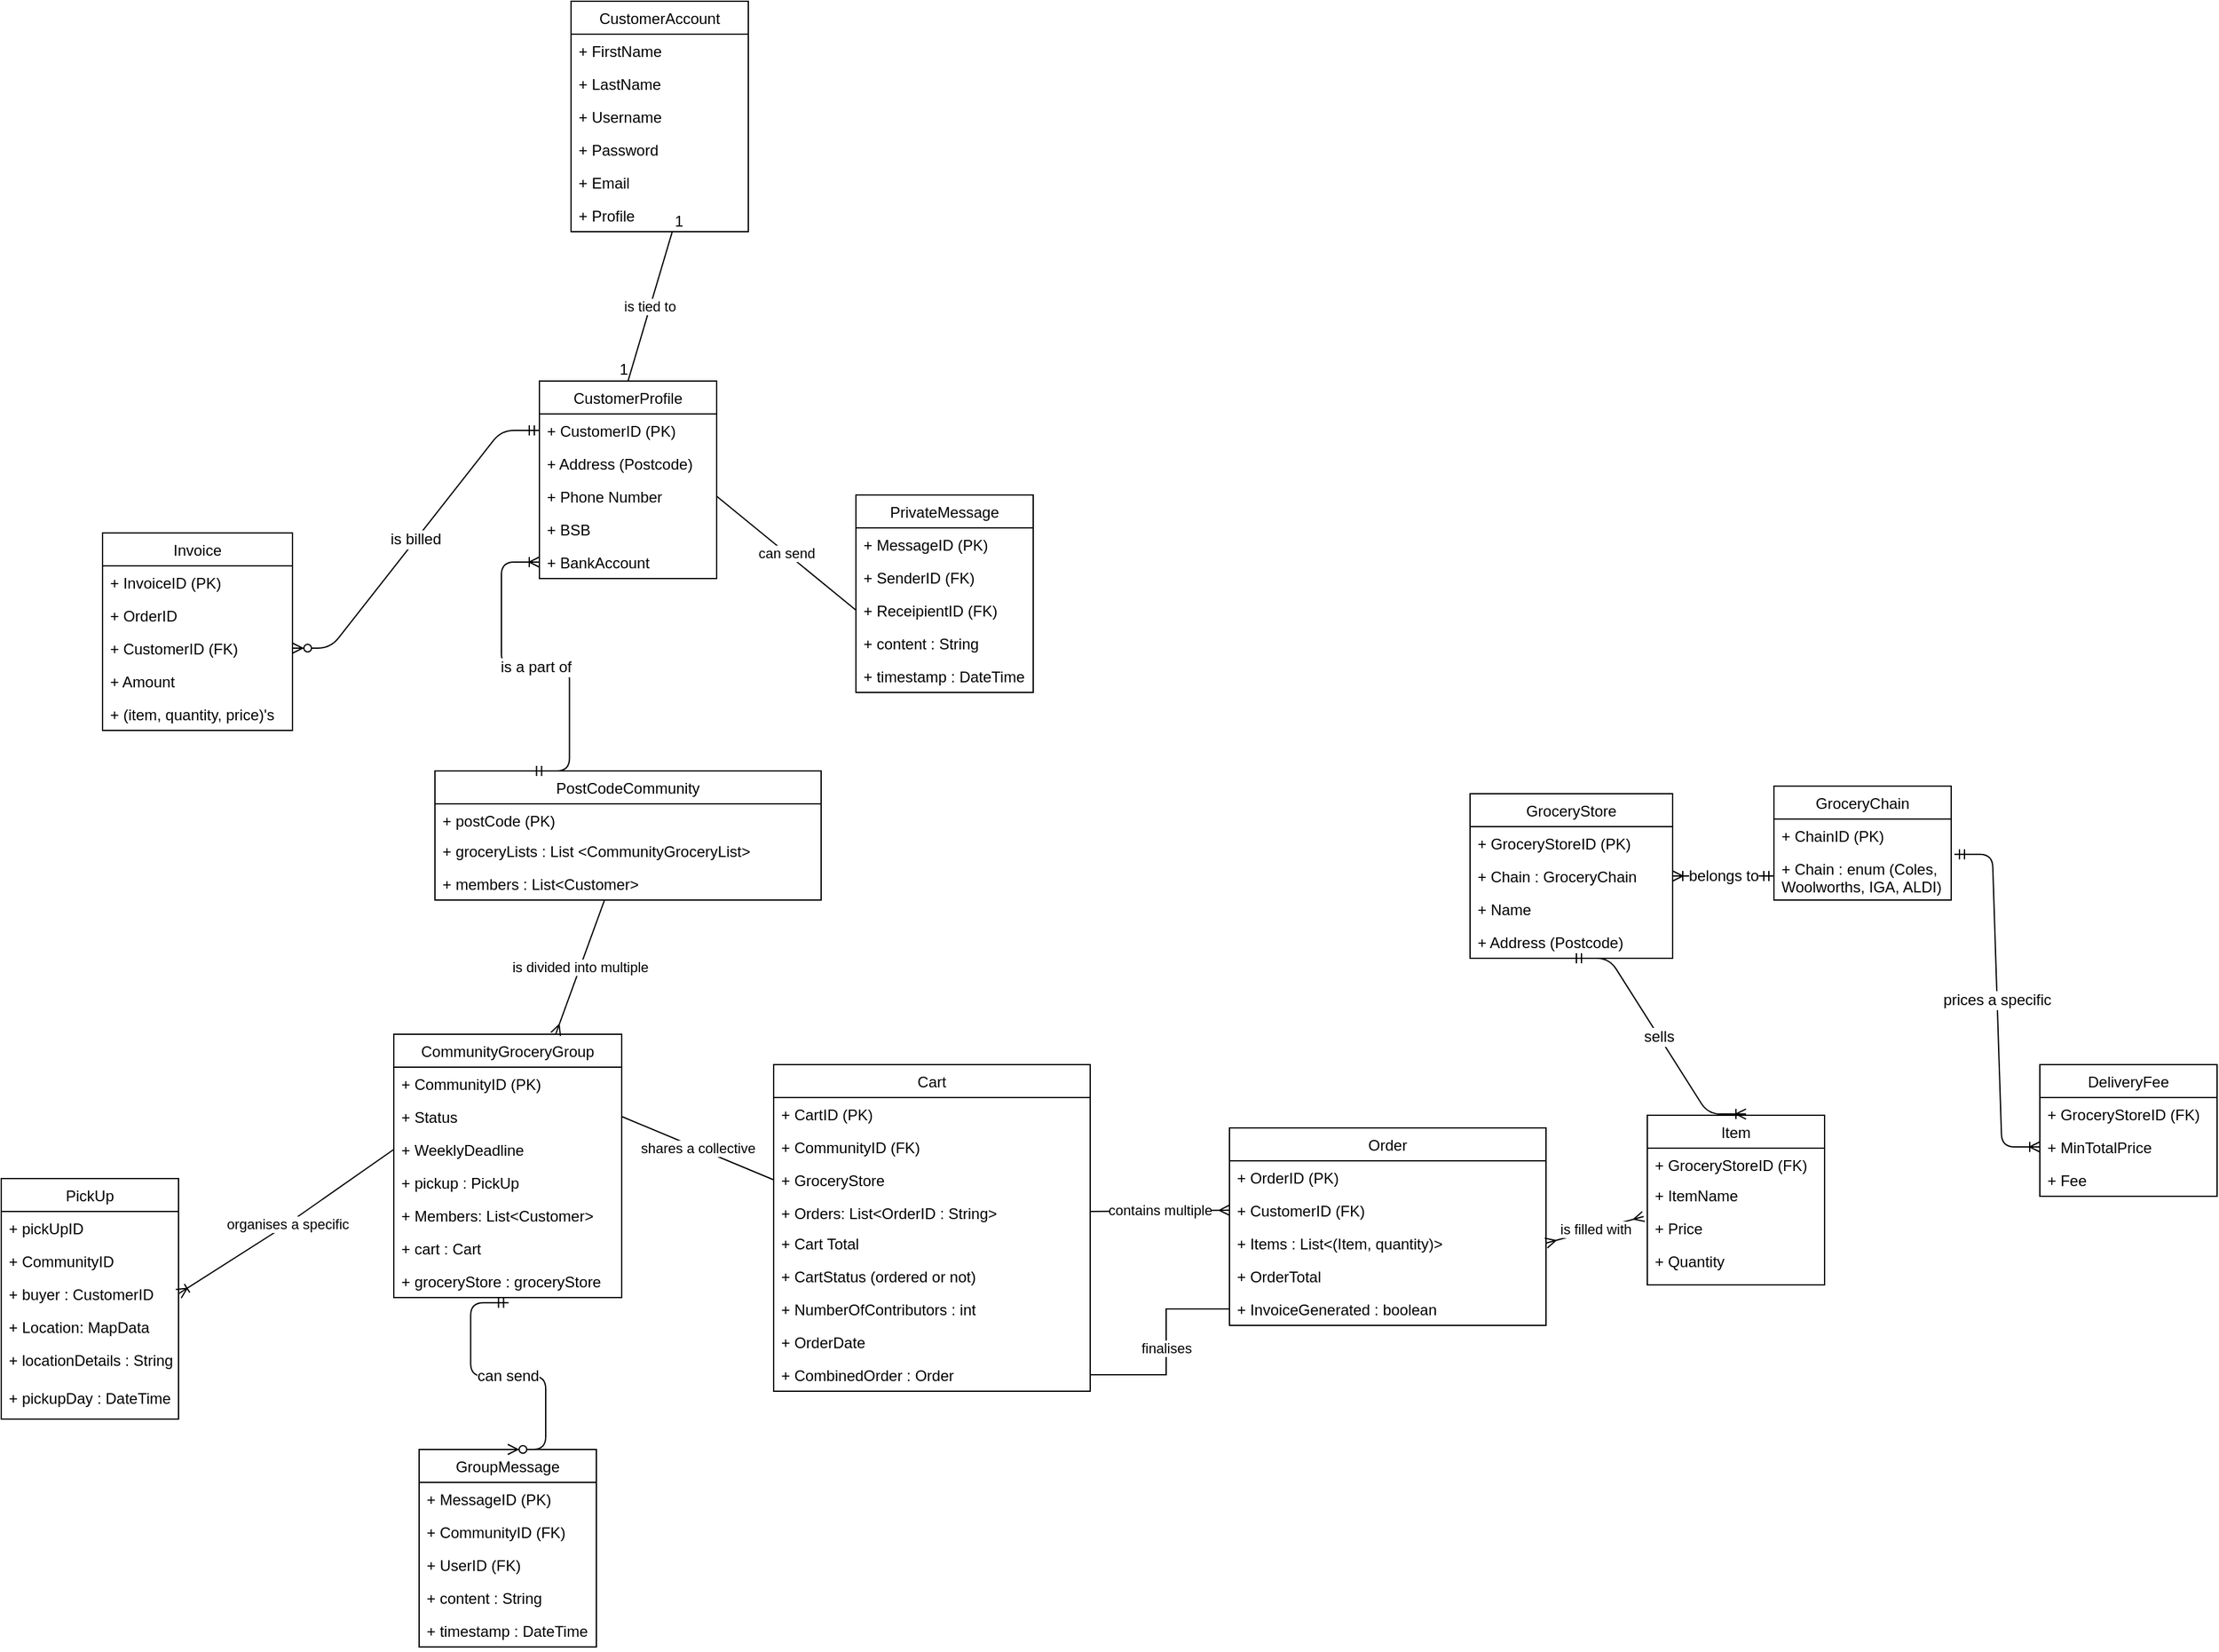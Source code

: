 <mxfile version="14.6.0" type="google"><diagram id="77to0YGlHH7zovtqZMgX" name="Page-1"><mxGraphModel dx="4001" dy="4062" grid="1" gridSize="10" guides="1" tooltips="1" connect="1" arrows="1" fold="1" page="1" pageScale="1" pageWidth="2339" pageHeight="3300" math="0" shadow="0"><root><mxCell id="0"/><mxCell id="1" parent="0"/><mxCell id="16XkYCb2uNVjxsEpFUgX-1" value="CustomerProfile" style="swimlane;fontStyle=0;childLayout=stackLayout;horizontal=1;startSize=26;fillColor=none;horizontalStack=0;resizeParent=1;resizeParentMax=0;resizeLast=0;collapsible=1;marginBottom=0;" parent="1" vertex="1"><mxGeometry x="185" y="-10" width="140" height="156" as="geometry"/></mxCell><mxCell id="16XkYCb2uNVjxsEpFUgX-29" value="+ CustomerID (PK)" style="text;strokeColor=none;fillColor=none;align=left;verticalAlign=top;spacingLeft=4;spacingRight=4;overflow=hidden;rotatable=0;points=[[0,0.5],[1,0.5]];portConstraint=eastwest;" parent="16XkYCb2uNVjxsEpFUgX-1" vertex="1"><mxGeometry y="26" width="140" height="26" as="geometry"/></mxCell><mxCell id="16XkYCb2uNVjxsEpFUgX-4" value="+ Address (Postcode)" style="text;strokeColor=none;fillColor=none;align=left;verticalAlign=top;spacingLeft=4;spacingRight=4;overflow=hidden;rotatable=0;points=[[0,0.5],[1,0.5]];portConstraint=eastwest;" parent="16XkYCb2uNVjxsEpFUgX-1" vertex="1"><mxGeometry y="52" width="140" height="26" as="geometry"/></mxCell><mxCell id="86bPKLTp6d_m0hgrl0M5-3" value="+ Phone Number" style="text;strokeColor=none;fillColor=none;align=left;verticalAlign=top;spacingLeft=4;spacingRight=4;overflow=hidden;rotatable=0;points=[[0,0.5],[1,0.5]];portConstraint=eastwest;" parent="16XkYCb2uNVjxsEpFUgX-1" vertex="1"><mxGeometry y="78" width="140" height="26" as="geometry"/></mxCell><mxCell id="jfZvsdtuBw11mJ6-OYpq-1" value="+ BSB" style="text;strokeColor=none;fillColor=none;align=left;verticalAlign=top;spacingLeft=4;spacingRight=4;overflow=hidden;rotatable=0;points=[[0,0.5],[1,0.5]];portConstraint=eastwest;" vertex="1" parent="16XkYCb2uNVjxsEpFUgX-1"><mxGeometry y="104" width="140" height="26" as="geometry"/></mxCell><mxCell id="ETIVRqFMCiEEOT35DWwE-8" value="+ BankAccount" style="text;strokeColor=none;fillColor=none;align=left;verticalAlign=top;spacingLeft=4;spacingRight=4;overflow=hidden;rotatable=0;points=[[0,0.5],[1,0.5]];portConstraint=eastwest;" parent="16XkYCb2uNVjxsEpFUgX-1" vertex="1"><mxGeometry y="130" width="140" height="26" as="geometry"/></mxCell><mxCell id="16XkYCb2uNVjxsEpFUgX-5" value="Item" style="swimlane;fontStyle=0;childLayout=stackLayout;horizontal=1;startSize=26;fillColor=none;horizontalStack=0;resizeParent=1;resizeParentMax=0;resizeLast=0;collapsible=1;marginBottom=0;" parent="1" vertex="1"><mxGeometry x="1060" y="570" width="140" height="134" as="geometry"/></mxCell><mxCell id="ETIVRqFMCiEEOT35DWwE-1" value="+ GroceryStoreID (FK)" style="text;strokeColor=none;fillColor=none;align=left;verticalAlign=top;spacingLeft=4;spacingRight=4;overflow=hidden;rotatable=0;points=[[0,0.5],[1,0.5]];portConstraint=eastwest;" parent="16XkYCb2uNVjxsEpFUgX-5" vertex="1"><mxGeometry y="26" width="140" height="24" as="geometry"/></mxCell><mxCell id="16XkYCb2uNVjxsEpFUgX-6" value="+ ItemName" style="text;strokeColor=none;fillColor=none;align=left;verticalAlign=top;spacingLeft=4;spacingRight=4;overflow=hidden;rotatable=0;points=[[0,0.5],[1,0.5]];portConstraint=eastwest;" parent="16XkYCb2uNVjxsEpFUgX-5" vertex="1"><mxGeometry y="50" width="140" height="26" as="geometry"/></mxCell><mxCell id="16XkYCb2uNVjxsEpFUgX-7" value="+ Price" style="text;strokeColor=none;fillColor=none;align=left;verticalAlign=top;spacingLeft=4;spacingRight=4;overflow=hidden;rotatable=0;points=[[0,0.5],[1,0.5]];portConstraint=eastwest;" parent="16XkYCb2uNVjxsEpFUgX-5" vertex="1"><mxGeometry y="76" width="140" height="26" as="geometry"/></mxCell><mxCell id="16XkYCb2uNVjxsEpFUgX-8" value="+ Quantity" style="text;strokeColor=none;fillColor=none;align=left;verticalAlign=top;spacingLeft=4;spacingRight=4;overflow=hidden;rotatable=0;points=[[0,0.5],[1,0.5]];portConstraint=eastwest;" parent="16XkYCb2uNVjxsEpFUgX-5" vertex="1"><mxGeometry y="102" width="140" height="32" as="geometry"/></mxCell><mxCell id="16XkYCb2uNVjxsEpFUgX-9" value="GroceryStore" style="swimlane;fontStyle=0;childLayout=stackLayout;horizontal=1;startSize=26;fillColor=none;horizontalStack=0;resizeParent=1;resizeParentMax=0;resizeLast=0;collapsible=1;marginBottom=0;" parent="1" vertex="1"><mxGeometry x="920" y="316" width="160" height="130" as="geometry"/></mxCell><mxCell id="16XkYCb2uNVjxsEpFUgX-28" value="+ GroceryStoreID (PK)" style="text;strokeColor=none;fillColor=none;align=left;verticalAlign=top;spacingLeft=4;spacingRight=4;overflow=hidden;rotatable=0;points=[[0,0.5],[1,0.5]];portConstraint=eastwest;" parent="16XkYCb2uNVjxsEpFUgX-9" vertex="1"><mxGeometry y="26" width="160" height="26" as="geometry"/></mxCell><mxCell id="16XkYCb2uNVjxsEpFUgX-40" value="+ Chain : GroceryChain" style="text;strokeColor=none;fillColor=none;align=left;verticalAlign=top;spacingLeft=4;spacingRight=4;overflow=hidden;rotatable=0;points=[[0,0.5],[1,0.5]];portConstraint=eastwest;" parent="16XkYCb2uNVjxsEpFUgX-9" vertex="1"><mxGeometry y="52" width="160" height="26" as="geometry"/></mxCell><mxCell id="16XkYCb2uNVjxsEpFUgX-10" value="+ Name" style="text;strokeColor=none;fillColor=none;align=left;verticalAlign=top;spacingLeft=4;spacingRight=4;overflow=hidden;rotatable=0;points=[[0,0.5],[1,0.5]];portConstraint=eastwest;" parent="16XkYCb2uNVjxsEpFUgX-9" vertex="1"><mxGeometry y="78" width="160" height="26" as="geometry"/></mxCell><mxCell id="16XkYCb2uNVjxsEpFUgX-11" value="+ Address (Postcode)" style="text;strokeColor=none;fillColor=none;align=left;verticalAlign=top;spacingLeft=4;spacingRight=4;overflow=hidden;rotatable=0;points=[[0,0.5],[1,0.5]];portConstraint=eastwest;" parent="16XkYCb2uNVjxsEpFUgX-9" vertex="1"><mxGeometry y="104" width="160" height="26" as="geometry"/></mxCell><mxCell id="86bPKLTp6d_m0hgrl0M5-4" value="CommunityGroceryGroup" style="swimlane;fontStyle=0;childLayout=stackLayout;horizontal=1;startSize=26;fillColor=none;horizontalStack=0;resizeParent=1;resizeParentMax=0;resizeLast=0;collapsible=1;marginBottom=0;" parent="1" vertex="1"><mxGeometry x="70" y="506" width="180" height="208" as="geometry"/></mxCell><mxCell id="86bPKLTp6d_m0hgrl0M5-5" value="+ CommunityID (PK)" style="text;strokeColor=none;fillColor=none;align=left;verticalAlign=top;spacingLeft=4;spacingRight=4;overflow=hidden;rotatable=0;points=[[0,0.5],[1,0.5]];portConstraint=eastwest;" parent="86bPKLTp6d_m0hgrl0M5-4" vertex="1"><mxGeometry y="26" width="180" height="26" as="geometry"/></mxCell><mxCell id="86bPKLTp6d_m0hgrl0M5-15" value="+ Status" style="text;strokeColor=none;fillColor=none;align=left;verticalAlign=top;spacingLeft=4;spacingRight=4;overflow=hidden;rotatable=0;points=[[0,0.5],[1,0.5]];portConstraint=eastwest;" parent="86bPKLTp6d_m0hgrl0M5-4" vertex="1"><mxGeometry y="52" width="180" height="26" as="geometry"/></mxCell><mxCell id="86bPKLTp6d_m0hgrl0M5-6" value="+ WeeklyDeadline" style="text;strokeColor=none;fillColor=none;align=left;verticalAlign=top;spacingLeft=4;spacingRight=4;overflow=hidden;rotatable=0;points=[[0,0.5],[1,0.5]];portConstraint=eastwest;" parent="86bPKLTp6d_m0hgrl0M5-4" vertex="1"><mxGeometry y="78" width="180" height="26" as="geometry"/></mxCell><mxCell id="86bPKLTp6d_m0hgrl0M5-47" value="+ pickup : PickUp" style="text;strokeColor=none;fillColor=none;align=left;verticalAlign=top;spacingLeft=4;spacingRight=4;overflow=hidden;rotatable=0;points=[[0,0.5],[1,0.5]];portConstraint=eastwest;" parent="86bPKLTp6d_m0hgrl0M5-4" vertex="1"><mxGeometry y="104" width="180" height="26" as="geometry"/></mxCell><mxCell id="86bPKLTp6d_m0hgrl0M5-10" value="+ Members: List&lt;Customer&gt;" style="text;strokeColor=none;fillColor=none;align=left;verticalAlign=top;spacingLeft=4;spacingRight=4;overflow=hidden;rotatable=0;points=[[0,0.5],[1,0.5]];portConstraint=eastwest;" parent="86bPKLTp6d_m0hgrl0M5-4" vertex="1"><mxGeometry y="130" width="180" height="26" as="geometry"/></mxCell><mxCell id="86bPKLTp6d_m0hgrl0M5-56" value="+ cart : Cart" style="text;strokeColor=none;fillColor=none;align=left;verticalAlign=top;spacingLeft=4;spacingRight=4;overflow=hidden;rotatable=0;points=[[0,0.5],[1,0.5]];portConstraint=eastwest;" parent="86bPKLTp6d_m0hgrl0M5-4" vertex="1"><mxGeometry y="156" width="180" height="26" as="geometry"/></mxCell><mxCell id="86bPKLTp6d_m0hgrl0M5-70" value="+ groceryStore : groceryStore" style="text;strokeColor=none;fillColor=none;align=left;verticalAlign=top;spacingLeft=4;spacingRight=4;overflow=hidden;rotatable=0;points=[[0,0.5],[1,0.5]];portConstraint=eastwest;" parent="86bPKLTp6d_m0hgrl0M5-4" vertex="1"><mxGeometry y="182" width="180" height="26" as="geometry"/></mxCell><mxCell id="86bPKLTp6d_m0hgrl0M5-71" value="shares a collective" style="edgeStyle=none;rounded=0;orthogonalLoop=1;jettySize=auto;html=1;exitX=0;exitY=0.5;exitDx=0;exitDy=0;startArrow=none;startFill=0;endArrow=none;endFill=0;entryX=1;entryY=0.5;entryDx=0;entryDy=0;" parent="1" source="86bPKLTp6d_m0hgrl0M5-35" target="86bPKLTp6d_m0hgrl0M5-15" edge="1"><mxGeometry relative="1" as="geometry"/></mxCell><mxCell id="86bPKLTp6d_m0hgrl0M5-11" value="Cart" style="swimlane;fontStyle=0;childLayout=stackLayout;horizontal=1;startSize=26;fillColor=none;horizontalStack=0;resizeParent=1;resizeParentMax=0;resizeLast=0;collapsible=1;marginBottom=0;" parent="1" vertex="1"><mxGeometry x="370" y="530" width="250" height="258" as="geometry"/></mxCell><mxCell id="86bPKLTp6d_m0hgrl0M5-12" value="+ CartID (PK)" style="text;strokeColor=none;fillColor=none;align=left;verticalAlign=top;spacingLeft=4;spacingRight=4;overflow=hidden;rotatable=0;points=[[0,0.5],[1,0.5]];portConstraint=eastwest;" parent="86bPKLTp6d_m0hgrl0M5-11" vertex="1"><mxGeometry y="26" width="250" height="26" as="geometry"/></mxCell><mxCell id="86bPKLTp6d_m0hgrl0M5-13" value="+ CommunityID (FK)" style="text;strokeColor=none;fillColor=none;align=left;verticalAlign=top;spacingLeft=4;spacingRight=4;overflow=hidden;rotatable=0;points=[[0,0.5],[1,0.5]];portConstraint=eastwest;" parent="86bPKLTp6d_m0hgrl0M5-11" vertex="1"><mxGeometry y="52" width="250" height="26" as="geometry"/></mxCell><mxCell id="86bPKLTp6d_m0hgrl0M5-35" value="+ GroceryStore" style="text;strokeColor=none;fillColor=none;align=left;verticalAlign=top;spacingLeft=4;spacingRight=4;overflow=hidden;rotatable=0;points=[[0,0.5],[1,0.5]];portConstraint=eastwest;" parent="86bPKLTp6d_m0hgrl0M5-11" vertex="1"><mxGeometry y="78" width="250" height="26" as="geometry"/></mxCell><mxCell id="86bPKLTp6d_m0hgrl0M5-14" value="+ Orders: List&lt;OrderID : String&gt;" style="text;strokeColor=none;fillColor=none;align=left;verticalAlign=top;spacingLeft=4;spacingRight=4;overflow=hidden;rotatable=0;points=[[0,0.5],[1,0.5]];portConstraint=eastwest;" parent="86bPKLTp6d_m0hgrl0M5-11" vertex="1"><mxGeometry y="104" width="250" height="24" as="geometry"/></mxCell><mxCell id="86bPKLTp6d_m0hgrl0M5-16" value="+ Cart Total" style="text;strokeColor=none;fillColor=none;align=left;verticalAlign=top;spacingLeft=4;spacingRight=4;overflow=hidden;rotatable=0;points=[[0,0.5],[1,0.5]];portConstraint=eastwest;" parent="86bPKLTp6d_m0hgrl0M5-11" vertex="1"><mxGeometry y="128" width="250" height="26" as="geometry"/></mxCell><mxCell id="86bPKLTp6d_m0hgrl0M5-17" value="+ CartStatus (ordered or not)" style="text;strokeColor=none;fillColor=none;align=left;verticalAlign=top;spacingLeft=4;spacingRight=4;overflow=hidden;rotatable=0;points=[[0,0.5],[1,0.5]];portConstraint=eastwest;" parent="86bPKLTp6d_m0hgrl0M5-11" vertex="1"><mxGeometry y="154" width="250" height="26" as="geometry"/></mxCell><mxCell id="86bPKLTp6d_m0hgrl0M5-18" value="+ NumberOfContributors : int" style="text;strokeColor=none;fillColor=none;align=left;verticalAlign=top;spacingLeft=4;spacingRight=4;overflow=hidden;rotatable=0;points=[[0,0.5],[1,0.5]];portConstraint=eastwest;" parent="86bPKLTp6d_m0hgrl0M5-11" vertex="1"><mxGeometry y="180" width="250" height="26" as="geometry"/></mxCell><mxCell id="86bPKLTp6d_m0hgrl0M5-24" value="+ OrderDate" style="text;strokeColor=none;fillColor=none;align=left;verticalAlign=top;spacingLeft=4;spacingRight=4;overflow=hidden;rotatable=0;points=[[0,0.5],[1,0.5]];portConstraint=eastwest;" parent="86bPKLTp6d_m0hgrl0M5-11" vertex="1"><mxGeometry y="206" width="250" height="26" as="geometry"/></mxCell><mxCell id="jrmq96Oe4ZigJ-4CSRYF-2" value="+ CombinedOrder : Order" style="text;strokeColor=none;fillColor=none;align=left;verticalAlign=top;spacingLeft=4;spacingRight=4;overflow=hidden;rotatable=0;points=[[0,0.5],[1,0.5]];portConstraint=eastwest;" parent="86bPKLTp6d_m0hgrl0M5-11" vertex="1"><mxGeometry y="232" width="250" height="26" as="geometry"/></mxCell><mxCell id="16XkYCb2uNVjxsEpFUgX-20" value="DeliveryFee" style="swimlane;fontStyle=0;childLayout=stackLayout;horizontal=1;startSize=26;fillColor=none;horizontalStack=0;resizeParent=1;resizeParentMax=0;resizeLast=0;collapsible=1;marginBottom=0;" parent="1" vertex="1"><mxGeometry x="1370" y="530" width="140" height="104" as="geometry"/></mxCell><mxCell id="16XkYCb2uNVjxsEpFUgX-21" value="+ GroceryStoreID (FK)" style="text;strokeColor=none;fillColor=none;align=left;verticalAlign=top;spacingLeft=4;spacingRight=4;overflow=hidden;rotatable=0;points=[[0,0.5],[1,0.5]];portConstraint=eastwest;" parent="16XkYCb2uNVjxsEpFUgX-20" vertex="1"><mxGeometry y="26" width="140" height="26" as="geometry"/></mxCell><mxCell id="16XkYCb2uNVjxsEpFUgX-27" value="+ MinTotalPrice" style="text;strokeColor=none;fillColor=none;align=left;verticalAlign=top;spacingLeft=4;spacingRight=4;overflow=hidden;rotatable=0;points=[[0,0.5],[1,0.5]];portConstraint=eastwest;" parent="16XkYCb2uNVjxsEpFUgX-20" vertex="1"><mxGeometry y="52" width="140" height="26" as="geometry"/></mxCell><mxCell id="16XkYCb2uNVjxsEpFUgX-22" value="+ Fee" style="text;strokeColor=none;fillColor=none;align=left;verticalAlign=top;spacingLeft=4;spacingRight=4;overflow=hidden;rotatable=0;points=[[0,0.5],[1,0.5]];portConstraint=eastwest;" parent="16XkYCb2uNVjxsEpFUgX-20" vertex="1"><mxGeometry y="78" width="140" height="26" as="geometry"/></mxCell><mxCell id="86bPKLTp6d_m0hgrl0M5-20" value="Invoice" style="swimlane;fontStyle=0;childLayout=stackLayout;horizontal=1;startSize=26;fillColor=none;horizontalStack=0;resizeParent=1;resizeParentMax=0;resizeLast=0;collapsible=1;marginBottom=0;" parent="1" vertex="1"><mxGeometry x="-160" y="110" width="150" height="156" as="geometry"/></mxCell><mxCell id="86bPKLTp6d_m0hgrl0M5-21" value="+ InvoiceID (PK)" style="text;strokeColor=none;fillColor=none;align=left;verticalAlign=top;spacingLeft=4;spacingRight=4;overflow=hidden;rotatable=0;points=[[0,0.5],[1,0.5]];portConstraint=eastwest;" parent="86bPKLTp6d_m0hgrl0M5-20" vertex="1"><mxGeometry y="26" width="150" height="26" as="geometry"/></mxCell><mxCell id="86bPKLTp6d_m0hgrl0M5-72" value="+ OrderID" style="text;strokeColor=none;fillColor=none;align=left;verticalAlign=top;spacingLeft=4;spacingRight=4;overflow=hidden;rotatable=0;points=[[0,0.5],[1,0.5]];portConstraint=eastwest;" parent="86bPKLTp6d_m0hgrl0M5-20" vertex="1"><mxGeometry y="52" width="150" height="26" as="geometry"/></mxCell><mxCell id="86bPKLTp6d_m0hgrl0M5-22" value="+ CustomerID (FK)" style="text;strokeColor=none;fillColor=none;align=left;verticalAlign=top;spacingLeft=4;spacingRight=4;overflow=hidden;rotatable=0;points=[[0,0.5],[1,0.5]];portConstraint=eastwest;" parent="86bPKLTp6d_m0hgrl0M5-20" vertex="1"><mxGeometry y="78" width="150" height="26" as="geometry"/></mxCell><mxCell id="86bPKLTp6d_m0hgrl0M5-23" value="+ Amount" style="text;strokeColor=none;fillColor=none;align=left;verticalAlign=top;spacingLeft=4;spacingRight=4;overflow=hidden;rotatable=0;points=[[0,0.5],[1,0.5]];portConstraint=eastwest;" parent="86bPKLTp6d_m0hgrl0M5-20" vertex="1"><mxGeometry y="104" width="150" height="26" as="geometry"/></mxCell><mxCell id="86bPKLTp6d_m0hgrl0M5-36" value="+ (item, quantity, price)'s" style="text;strokeColor=none;fillColor=none;align=left;verticalAlign=top;spacingLeft=4;spacingRight=4;overflow=hidden;rotatable=0;points=[[0,0.5],[1,0.5]];portConstraint=eastwest;" parent="86bPKLTp6d_m0hgrl0M5-20" vertex="1"><mxGeometry y="130" width="150" height="26" as="geometry"/></mxCell><mxCell id="86bPKLTp6d_m0hgrl0M5-69" value="is filled with" style="edgeStyle=none;rounded=0;orthogonalLoop=1;jettySize=auto;html=1;exitX=1;exitY=0.5;exitDx=0;exitDy=0;startArrow=ERmany;startFill=0;endArrow=ERmany;endFill=0;entryX=-0.021;entryY=0.154;entryDx=0;entryDy=0;entryPerimeter=0;" parent="1" source="86bPKLTp6d_m0hgrl0M5-28" target="16XkYCb2uNVjxsEpFUgX-7" edge="1"><mxGeometry relative="1" as="geometry"/></mxCell><mxCell id="86bPKLTp6d_m0hgrl0M5-25" value="Order" style="swimlane;fontStyle=0;childLayout=stackLayout;horizontal=1;startSize=26;fillColor=none;horizontalStack=0;resizeParent=1;resizeParentMax=0;resizeLast=0;collapsible=1;marginBottom=0;" parent="1" vertex="1"><mxGeometry x="730" y="580" width="250" height="156" as="geometry"/></mxCell><mxCell id="86bPKLTp6d_m0hgrl0M5-26" value="+ OrderID (PK)" style="text;strokeColor=none;fillColor=none;align=left;verticalAlign=top;spacingLeft=4;spacingRight=4;overflow=hidden;rotatable=0;points=[[0,0.5],[1,0.5]];portConstraint=eastwest;" parent="86bPKLTp6d_m0hgrl0M5-25" vertex="1"><mxGeometry y="26" width="250" height="26" as="geometry"/></mxCell><mxCell id="86bPKLTp6d_m0hgrl0M5-27" value="+ CustomerID (FK)" style="text;strokeColor=none;fillColor=none;align=left;verticalAlign=top;spacingLeft=4;spacingRight=4;overflow=hidden;rotatable=0;points=[[0,0.5],[1,0.5]];portConstraint=eastwest;" parent="86bPKLTp6d_m0hgrl0M5-25" vertex="1"><mxGeometry y="52" width="250" height="26" as="geometry"/></mxCell><mxCell id="86bPKLTp6d_m0hgrl0M5-28" value="+ Items : List&lt;(Item, quantity)&gt;" style="text;strokeColor=none;fillColor=none;align=left;verticalAlign=top;spacingLeft=4;spacingRight=4;overflow=hidden;rotatable=0;points=[[0,0.5],[1,0.5]];portConstraint=eastwest;" parent="86bPKLTp6d_m0hgrl0M5-25" vertex="1"><mxGeometry y="78" width="250" height="26" as="geometry"/></mxCell><mxCell id="86bPKLTp6d_m0hgrl0M5-29" value="+ OrderTotal" style="text;strokeColor=none;fillColor=none;align=left;verticalAlign=top;spacingLeft=4;spacingRight=4;overflow=hidden;rotatable=0;points=[[0,0.5],[1,0.5]];portConstraint=eastwest;" parent="86bPKLTp6d_m0hgrl0M5-25" vertex="1"><mxGeometry y="104" width="250" height="26" as="geometry"/></mxCell><mxCell id="86bPKLTp6d_m0hgrl0M5-73" value="+ InvoiceGenerated : boolean" style="text;strokeColor=none;fillColor=none;align=left;verticalAlign=top;spacingLeft=4;spacingRight=4;overflow=hidden;rotatable=0;points=[[0,0.5],[1,0.5]];portConstraint=eastwest;" parent="86bPKLTp6d_m0hgrl0M5-25" vertex="1"><mxGeometry y="130" width="250" height="26" as="geometry"/></mxCell><mxCell id="86bPKLTp6d_m0hgrl0M5-37" value="GroupMessage" style="swimlane;fontStyle=0;childLayout=stackLayout;horizontal=1;startSize=26;fillColor=none;horizontalStack=0;resizeParent=1;resizeParentMax=0;resizeLast=0;collapsible=1;marginBottom=0;" parent="1" vertex="1"><mxGeometry x="90" y="834" width="140" height="156" as="geometry"/></mxCell><mxCell id="86bPKLTp6d_m0hgrl0M5-38" value="+ MessageID (PK)" style="text;strokeColor=none;fillColor=none;align=left;verticalAlign=top;spacingLeft=4;spacingRight=4;overflow=hidden;rotatable=0;points=[[0,0.5],[1,0.5]];portConstraint=eastwest;" parent="86bPKLTp6d_m0hgrl0M5-37" vertex="1"><mxGeometry y="26" width="140" height="26" as="geometry"/></mxCell><mxCell id="86bPKLTp6d_m0hgrl0M5-39" value="+ CommunityID (FK)" style="text;strokeColor=none;fillColor=none;align=left;verticalAlign=top;spacingLeft=4;spacingRight=4;overflow=hidden;rotatable=0;points=[[0,0.5],[1,0.5]];portConstraint=eastwest;" parent="86bPKLTp6d_m0hgrl0M5-37" vertex="1"><mxGeometry y="52" width="140" height="26" as="geometry"/></mxCell><mxCell id="86bPKLTp6d_m0hgrl0M5-40" value="+ UserID (FK)" style="text;strokeColor=none;fillColor=none;align=left;verticalAlign=top;spacingLeft=4;spacingRight=4;overflow=hidden;rotatable=0;points=[[0,0.5],[1,0.5]];portConstraint=eastwest;" parent="86bPKLTp6d_m0hgrl0M5-37" vertex="1"><mxGeometry y="78" width="140" height="26" as="geometry"/></mxCell><mxCell id="86bPKLTp6d_m0hgrl0M5-41" value="+ content : String" style="text;strokeColor=none;fillColor=none;align=left;verticalAlign=top;spacingLeft=4;spacingRight=4;overflow=hidden;rotatable=0;points=[[0,0.5],[1,0.5]];portConstraint=eastwest;" parent="86bPKLTp6d_m0hgrl0M5-37" vertex="1"><mxGeometry y="104" width="140" height="26" as="geometry"/></mxCell><mxCell id="86bPKLTp6d_m0hgrl0M5-42" value="+ timestamp : DateTime" style="text;strokeColor=none;fillColor=none;align=left;verticalAlign=top;spacingLeft=4;spacingRight=4;overflow=hidden;rotatable=0;points=[[0,0.5],[1,0.5]];portConstraint=eastwest;" parent="86bPKLTp6d_m0hgrl0M5-37" vertex="1"><mxGeometry y="130" width="140" height="26" as="geometry"/></mxCell><mxCell id="86bPKLTp6d_m0hgrl0M5-43" value="PickUp" style="swimlane;fontStyle=0;childLayout=stackLayout;horizontal=1;startSize=26;fillColor=none;horizontalStack=0;resizeParent=1;resizeParentMax=0;resizeLast=0;collapsible=1;marginBottom=0;" parent="1" vertex="1"><mxGeometry x="-240" y="620" width="140" height="190" as="geometry"/></mxCell><mxCell id="86bPKLTp6d_m0hgrl0M5-44" value="+ pickUpID" style="text;strokeColor=none;fillColor=none;align=left;verticalAlign=top;spacingLeft=4;spacingRight=4;overflow=hidden;rotatable=0;points=[[0,0.5],[1,0.5]];portConstraint=eastwest;" parent="86bPKLTp6d_m0hgrl0M5-43" vertex="1"><mxGeometry y="26" width="140" height="26" as="geometry"/></mxCell><mxCell id="86bPKLTp6d_m0hgrl0M5-45" value="+ CommunityID" style="text;strokeColor=none;fillColor=none;align=left;verticalAlign=top;spacingLeft=4;spacingRight=4;overflow=hidden;rotatable=0;points=[[0,0.5],[1,0.5]];portConstraint=eastwest;" parent="86bPKLTp6d_m0hgrl0M5-43" vertex="1"><mxGeometry y="52" width="140" height="26" as="geometry"/></mxCell><mxCell id="86bPKLTp6d_m0hgrl0M5-46" value="+ buyer : CustomerID" style="text;strokeColor=none;fillColor=none;align=left;verticalAlign=top;spacingLeft=4;spacingRight=4;overflow=hidden;rotatable=0;points=[[0,0.5],[1,0.5]];portConstraint=eastwest;" parent="86bPKLTp6d_m0hgrl0M5-43" vertex="1"><mxGeometry y="78" width="140" height="26" as="geometry"/></mxCell><mxCell id="86bPKLTp6d_m0hgrl0M5-48" value="+ Location: MapData" style="text;strokeColor=none;fillColor=none;align=left;verticalAlign=top;spacingLeft=4;spacingRight=4;overflow=hidden;rotatable=0;points=[[0,0.5],[1,0.5]];portConstraint=eastwest;" parent="86bPKLTp6d_m0hgrl0M5-43" vertex="1"><mxGeometry y="104" width="140" height="26" as="geometry"/></mxCell><mxCell id="86bPKLTp6d_m0hgrl0M5-49" value="+ locationDetails : String" style="text;strokeColor=none;fillColor=none;align=left;verticalAlign=top;spacingLeft=4;spacingRight=4;overflow=hidden;rotatable=0;points=[[0,0.5],[1,0.5]];portConstraint=eastwest;" parent="86bPKLTp6d_m0hgrl0M5-43" vertex="1"><mxGeometry y="130" width="140" height="30" as="geometry"/></mxCell><mxCell id="86bPKLTp6d_m0hgrl0M5-50" value="+ pickupDay : DateTime" style="text;strokeColor=none;fillColor=none;align=left;verticalAlign=top;spacingLeft=4;spacingRight=4;overflow=hidden;rotatable=0;points=[[0,0.5],[1,0.5]];portConstraint=eastwest;" parent="86bPKLTp6d_m0hgrl0M5-43" vertex="1"><mxGeometry y="160" width="140" height="30" as="geometry"/></mxCell><mxCell id="ETIVRqFMCiEEOT35DWwE-2" value="PrivateMessage" style="swimlane;fontStyle=0;childLayout=stackLayout;horizontal=1;startSize=26;fillColor=none;horizontalStack=0;resizeParent=1;resizeParentMax=0;resizeLast=0;collapsible=1;marginBottom=0;" parent="1" vertex="1"><mxGeometry x="435" y="80" width="140" height="156" as="geometry"/></mxCell><mxCell id="ETIVRqFMCiEEOT35DWwE-3" value="+ MessageID (PK)" style="text;strokeColor=none;fillColor=none;align=left;verticalAlign=top;spacingLeft=4;spacingRight=4;overflow=hidden;rotatable=0;points=[[0,0.5],[1,0.5]];portConstraint=eastwest;" parent="ETIVRqFMCiEEOT35DWwE-2" vertex="1"><mxGeometry y="26" width="140" height="26" as="geometry"/></mxCell><mxCell id="ETIVRqFMCiEEOT35DWwE-4" value="+ SenderID (FK)" style="text;strokeColor=none;fillColor=none;align=left;verticalAlign=top;spacingLeft=4;spacingRight=4;overflow=hidden;rotatable=0;points=[[0,0.5],[1,0.5]];portConstraint=eastwest;" parent="ETIVRqFMCiEEOT35DWwE-2" vertex="1"><mxGeometry y="52" width="140" height="26" as="geometry"/></mxCell><mxCell id="ETIVRqFMCiEEOT35DWwE-5" value="+ ReceipientID (FK)" style="text;strokeColor=none;fillColor=none;align=left;verticalAlign=top;spacingLeft=4;spacingRight=4;overflow=hidden;rotatable=0;points=[[0,0.5],[1,0.5]];portConstraint=eastwest;" parent="ETIVRqFMCiEEOT35DWwE-2" vertex="1"><mxGeometry y="78" width="140" height="26" as="geometry"/></mxCell><mxCell id="ETIVRqFMCiEEOT35DWwE-6" value="+ content : String" style="text;strokeColor=none;fillColor=none;align=left;verticalAlign=top;spacingLeft=4;spacingRight=4;overflow=hidden;rotatable=0;points=[[0,0.5],[1,0.5]];portConstraint=eastwest;" parent="ETIVRqFMCiEEOT35DWwE-2" vertex="1"><mxGeometry y="104" width="140" height="26" as="geometry"/></mxCell><mxCell id="ETIVRqFMCiEEOT35DWwE-7" value="+ timestamp : DateTime" style="text;strokeColor=none;fillColor=none;align=left;verticalAlign=top;spacingLeft=4;spacingRight=4;overflow=hidden;rotatable=0;points=[[0,0.5],[1,0.5]];portConstraint=eastwest;" parent="ETIVRqFMCiEEOT35DWwE-2" vertex="1"><mxGeometry y="130" width="140" height="26" as="geometry"/></mxCell><mxCell id="ETIVRqFMCiEEOT35DWwE-22" value="CustomerAccount" style="swimlane;fontStyle=0;childLayout=stackLayout;horizontal=1;startSize=26;fillColor=none;horizontalStack=0;resizeParent=1;resizeParentMax=0;resizeLast=0;collapsible=1;marginBottom=0;" parent="1" vertex="1"><mxGeometry x="210" y="-310" width="140" height="182" as="geometry"/></mxCell><mxCell id="ETIVRqFMCiEEOT35DWwE-17" value="+ FirstName" style="text;strokeColor=none;fillColor=none;align=left;verticalAlign=top;spacingLeft=4;spacingRight=4;overflow=hidden;rotatable=0;points=[[0,0.5],[1,0.5]];portConstraint=eastwest;" parent="ETIVRqFMCiEEOT35DWwE-22" vertex="1"><mxGeometry y="26" width="140" height="26" as="geometry"/></mxCell><mxCell id="ETIVRqFMCiEEOT35DWwE-18" value="+ LastName" style="text;strokeColor=none;fillColor=none;align=left;verticalAlign=top;spacingLeft=4;spacingRight=4;overflow=hidden;rotatable=0;points=[[0,0.5],[1,0.5]];portConstraint=eastwest;" parent="ETIVRqFMCiEEOT35DWwE-22" vertex="1"><mxGeometry y="52" width="140" height="26" as="geometry"/></mxCell><mxCell id="ETIVRqFMCiEEOT35DWwE-21" value="+ Username" style="text;strokeColor=none;fillColor=none;align=left;verticalAlign=top;spacingLeft=4;spacingRight=4;overflow=hidden;rotatable=0;points=[[0,0.5],[1,0.5]];portConstraint=eastwest;" parent="ETIVRqFMCiEEOT35DWwE-22" vertex="1"><mxGeometry y="78" width="140" height="26" as="geometry"/></mxCell><mxCell id="ETIVRqFMCiEEOT35DWwE-19" value="+ Password" style="text;strokeColor=none;fillColor=none;align=left;verticalAlign=top;spacingLeft=4;spacingRight=4;overflow=hidden;rotatable=0;points=[[0,0.5],[1,0.5]];portConstraint=eastwest;" parent="ETIVRqFMCiEEOT35DWwE-22" vertex="1"><mxGeometry y="104" width="140" height="26" as="geometry"/></mxCell><mxCell id="ETIVRqFMCiEEOT35DWwE-27" value="+ Email" style="text;strokeColor=none;fillColor=none;align=left;verticalAlign=top;spacingLeft=4;spacingRight=4;overflow=hidden;rotatable=0;points=[[0,0.5],[1,0.5]];portConstraint=eastwest;" parent="ETIVRqFMCiEEOT35DWwE-22" vertex="1"><mxGeometry y="130" width="140" height="26" as="geometry"/></mxCell><mxCell id="ETIVRqFMCiEEOT35DWwE-20" value="+ Profile" style="text;strokeColor=none;fillColor=none;align=left;verticalAlign=top;spacingLeft=4;spacingRight=4;overflow=hidden;rotatable=0;points=[[0,0.5],[1,0.5]];portConstraint=eastwest;" parent="ETIVRqFMCiEEOT35DWwE-22" vertex="1"><mxGeometry y="156" width="140" height="26" as="geometry"/></mxCell><mxCell id="86bPKLTp6d_m0hgrl0M5-59" value="is divided into multiple" style="edgeStyle=none;rounded=0;orthogonalLoop=1;jettySize=auto;html=1;endArrow=ERmany;endFill=0;" parent="1" source="86bPKLTp6d_m0hgrl0M5-52" target="86bPKLTp6d_m0hgrl0M5-4" edge="1"><mxGeometry relative="1" as="geometry"/></mxCell><mxCell id="86bPKLTp6d_m0hgrl0M5-52" value="PostCodeCommunity" style="swimlane;fontStyle=0;childLayout=stackLayout;horizontal=1;startSize=26;fillColor=none;horizontalStack=0;resizeParent=1;resizeParentMax=0;resizeLast=0;collapsible=1;marginBottom=0;" parent="1" vertex="1"><mxGeometry x="102.5" y="298" width="305" height="102" as="geometry"/></mxCell><mxCell id="86bPKLTp6d_m0hgrl0M5-53" value="+ postCode (PK)" style="text;strokeColor=none;fillColor=none;align=left;verticalAlign=top;spacingLeft=4;spacingRight=4;overflow=hidden;rotatable=0;points=[[0,0.5],[1,0.5]];portConstraint=eastwest;" parent="86bPKLTp6d_m0hgrl0M5-52" vertex="1"><mxGeometry y="26" width="305" height="24" as="geometry"/></mxCell><mxCell id="86bPKLTp6d_m0hgrl0M5-54" value="+ groceryLists : List &lt;CommunityGroceryList&gt;" style="text;strokeColor=none;fillColor=none;align=left;verticalAlign=top;spacingLeft=4;spacingRight=4;overflow=hidden;rotatable=0;points=[[0,0.5],[1,0.5]];portConstraint=eastwest;" parent="86bPKLTp6d_m0hgrl0M5-52" vertex="1"><mxGeometry y="50" width="305" height="26" as="geometry"/></mxCell><mxCell id="86bPKLTp6d_m0hgrl0M5-55" value="+ members : List&lt;Customer&gt;" style="text;strokeColor=none;fillColor=none;align=left;verticalAlign=top;spacingLeft=4;spacingRight=4;overflow=hidden;rotatable=0;points=[[0,0.5],[1,0.5]];portConstraint=eastwest;" parent="86bPKLTp6d_m0hgrl0M5-52" vertex="1"><mxGeometry y="76" width="305" height="26" as="geometry"/></mxCell><mxCell id="ETIVRqFMCiEEOT35DWwE-28" value="is tied to" style="endArrow=none;html=1;rounded=0;exitX=0.571;exitY=1;exitDx=0;exitDy=0;exitPerimeter=0;entryX=0.5;entryY=0;entryDx=0;entryDy=0;" parent="1" source="ETIVRqFMCiEEOT35DWwE-20" target="16XkYCb2uNVjxsEpFUgX-1" edge="1"><mxGeometry relative="1" as="geometry"><mxPoint x="240" y="30" as="sourcePoint"/><mxPoint x="400" y="30" as="targetPoint"/></mxGeometry></mxCell><mxCell id="ETIVRqFMCiEEOT35DWwE-29" value="1" style="resizable=0;html=1;align=left;verticalAlign=bottom;" parent="ETIVRqFMCiEEOT35DWwE-28" connectable="0" vertex="1"><mxGeometry x="-1" relative="1" as="geometry"/></mxCell><mxCell id="ETIVRqFMCiEEOT35DWwE-30" value="1" style="resizable=0;html=1;align=right;verticalAlign=bottom;" parent="ETIVRqFMCiEEOT35DWwE-28" connectable="0" vertex="1"><mxGeometry x="1" relative="1" as="geometry"/></mxCell><mxCell id="86bPKLTp6d_m0hgrl0M5-62" value="organises a specific" style="edgeStyle=none;rounded=0;orthogonalLoop=1;jettySize=auto;html=1;exitX=0;exitY=0.5;exitDx=0;exitDy=0;entryX=1;entryY=0.5;entryDx=0;entryDy=0;endArrow=ERoneToMany;endFill=0;" parent="1" source="86bPKLTp6d_m0hgrl0M5-6" target="86bPKLTp6d_m0hgrl0M5-46" edge="1"><mxGeometry relative="1" as="geometry"><Array as="points"><mxPoint x="-20" y="660"/></Array></mxGeometry></mxCell><mxCell id="ETIVRqFMCiEEOT35DWwE-31" value="is a part of" style="edgeStyle=entityRelationEdgeStyle;fontSize=12;html=1;endArrow=ERoneToMany;startArrow=ERmandOne;exitX=0.25;exitY=0;exitDx=0;exitDy=0;entryX=0;entryY=0.5;entryDx=0;entryDy=0;" parent="1" source="86bPKLTp6d_m0hgrl0M5-52" target="ETIVRqFMCiEEOT35DWwE-8" edge="1"><mxGeometry width="100" height="100" relative="1" as="geometry"><mxPoint x="270" y="250" as="sourcePoint"/><mxPoint x="370" y="150" as="targetPoint"/></mxGeometry></mxCell><mxCell id="ETIVRqFMCiEEOT35DWwE-32" value="is billed" style="edgeStyle=entityRelationEdgeStyle;fontSize=12;html=1;endArrow=ERzeroToMany;startArrow=ERmandOne;exitX=0;exitY=0.5;exitDx=0;exitDy=0;entryX=1;entryY=0.5;entryDx=0;entryDy=0;" parent="1" source="16XkYCb2uNVjxsEpFUgX-29" target="86bPKLTp6d_m0hgrl0M5-22" edge="1"><mxGeometry width="100" height="100" relative="1" as="geometry"><mxPoint x="680" y="240" as="sourcePoint"/><mxPoint x="780" y="140" as="targetPoint"/></mxGeometry></mxCell><mxCell id="ETIVRqFMCiEEOT35DWwE-33" value="can send" style="edgeStyle=entityRelationEdgeStyle;fontSize=12;html=1;endArrow=ERzeroToMany;startArrow=ERmandOne;exitX=0.504;exitY=1.159;exitDx=0;exitDy=0;exitPerimeter=0;entryX=0.5;entryY=0;entryDx=0;entryDy=0;" parent="1" source="86bPKLTp6d_m0hgrl0M5-70" target="86bPKLTp6d_m0hgrl0M5-37" edge="1"><mxGeometry width="100" height="100" relative="1" as="geometry"><mxPoint x="440" y="554" as="sourcePoint"/><mxPoint x="150" y="834" as="targetPoint"/></mxGeometry></mxCell><mxCell id="86bPKLTp6d_m0hgrl0M5-67" value="contains multiple" style="edgeStyle=none;rounded=0;orthogonalLoop=1;jettySize=auto;html=1;exitX=0;exitY=0.5;exitDx=0;exitDy=0;entryX=1;entryY=0.5;entryDx=0;entryDy=0;startArrow=ERmany;startFill=0;endArrow=none;endFill=0;" parent="1" source="86bPKLTp6d_m0hgrl0M5-27" target="86bPKLTp6d_m0hgrl0M5-14" edge="1"><mxGeometry relative="1" as="geometry"/></mxCell><mxCell id="16XkYCb2uNVjxsEpFUgX-41" value="GroceryChain" style="swimlane;fontStyle=0;childLayout=stackLayout;horizontal=1;startSize=26;fillColor=none;horizontalStack=0;resizeParent=1;resizeParentMax=0;resizeLast=0;collapsible=1;marginBottom=0;" parent="1" vertex="1"><mxGeometry x="1160" y="310" width="140" height="90" as="geometry"/></mxCell><mxCell id="16XkYCb2uNVjxsEpFUgX-42" value="+ ChainID (PK)" style="text;strokeColor=none;fillColor=none;align=left;verticalAlign=top;spacingLeft=4;spacingRight=4;overflow=hidden;rotatable=0;points=[[0,0.5],[1,0.5]];portConstraint=eastwest;" parent="16XkYCb2uNVjxsEpFUgX-41" vertex="1"><mxGeometry y="26" width="140" height="26" as="geometry"/></mxCell><mxCell id="16XkYCb2uNVjxsEpFUgX-43" value="+ Chain : enum (Coles,&#10;Woolworths, IGA, ALDI)" style="text;strokeColor=none;fillColor=none;align=left;verticalAlign=top;spacingLeft=4;spacingRight=4;overflow=hidden;rotatable=0;points=[[0,0.5],[1,0.5]];portConstraint=eastwest;" parent="16XkYCb2uNVjxsEpFUgX-41" vertex="1"><mxGeometry y="52" width="140" height="38" as="geometry"/></mxCell><mxCell id="16XkYCb2uNVjxsEpFUgX-46" value="prices a specific" style="edgeStyle=entityRelationEdgeStyle;fontSize=12;html=1;endArrow=ERoneToMany;startArrow=ERmandOne;entryX=0;entryY=0.5;entryDx=0;entryDy=0;exitX=1.018;exitY=1.073;exitDx=0;exitDy=0;exitPerimeter=0;" parent="1" source="16XkYCb2uNVjxsEpFUgX-42" target="16XkYCb2uNVjxsEpFUgX-27" edge="1"><mxGeometry width="100" height="100" relative="1" as="geometry"><mxPoint x="940" y="100" as="sourcePoint"/><mxPoint x="1040" as="targetPoint"/></mxGeometry></mxCell><mxCell id="jrmq96Oe4ZigJ-4CSRYF-1" value="can send" style="endArrow=none;html=1;exitX=1;exitY=0.5;exitDx=0;exitDy=0;entryX=0;entryY=0.5;entryDx=0;entryDy=0;" parent="1" source="86bPKLTp6d_m0hgrl0M5-3" target="ETIVRqFMCiEEOT35DWwE-5" edge="1"><mxGeometry width="50" height="50" relative="1" as="geometry"><mxPoint x="510" y="200" as="sourcePoint"/><mxPoint x="560" y="150" as="targetPoint"/></mxGeometry></mxCell><mxCell id="16XkYCb2uNVjxsEpFUgX-47" value="belongs to" style="edgeStyle=entityRelationEdgeStyle;fontSize=12;html=1;endArrow=ERoneToMany;startArrow=ERmandOne;exitX=0;exitY=0.5;exitDx=0;exitDy=0;entryX=1;entryY=0.5;entryDx=0;entryDy=0;" parent="1" source="16XkYCb2uNVjxsEpFUgX-43" target="16XkYCb2uNVjxsEpFUgX-9" edge="1"><mxGeometry width="100" height="100" relative="1" as="geometry"><mxPoint x="860" y="390" as="sourcePoint"/><mxPoint x="950" y="370" as="targetPoint"/></mxGeometry></mxCell><mxCell id="16XkYCb2uNVjxsEpFUgX-48" value="sells" style="edgeStyle=entityRelationEdgeStyle;fontSize=12;html=1;endArrow=ERoneToMany;startArrow=ERmandOne;exitX=0.5;exitY=1;exitDx=0;exitDy=0;entryX=0.557;entryY=-0.007;entryDx=0;entryDy=0;entryPerimeter=0;" parent="1" source="16XkYCb2uNVjxsEpFUgX-9" target="16XkYCb2uNVjxsEpFUgX-5" edge="1"><mxGeometry width="100" height="100" relative="1" as="geometry"><mxPoint x="750" y="281" as="sourcePoint"/><mxPoint x="675" y="280" as="targetPoint"/></mxGeometry></mxCell><mxCell id="jrmq96Oe4ZigJ-4CSRYF-3" value="finalises" style="endArrow=none;html=1;rounded=0;exitX=1;exitY=0.5;exitDx=0;exitDy=0;entryX=0;entryY=0.5;entryDx=0;entryDy=0;" parent="1" source="jrmq96Oe4ZigJ-4CSRYF-2" target="86bPKLTp6d_m0hgrl0M5-73" edge="1"><mxGeometry relative="1" as="geometry"><mxPoint x="700" y="700" as="sourcePoint"/><mxPoint x="860" y="700" as="targetPoint"/><Array as="points"><mxPoint x="680" y="775"/><mxPoint x="680" y="723"/></Array></mxGeometry></mxCell></root></mxGraphModel></diagram></mxfile>